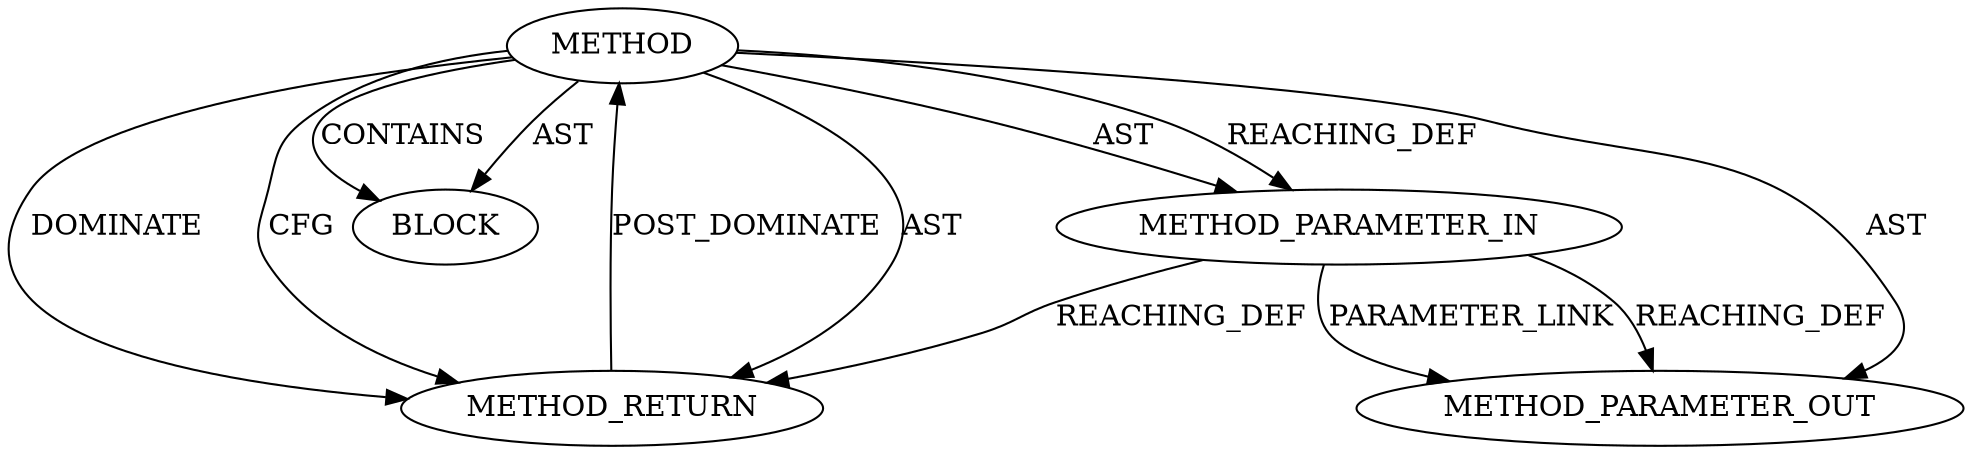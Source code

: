 digraph {
  19258 [label=BLOCK ORDER=1 ARGUMENT_INDEX=1 CODE="<empty>" TYPE_FULL_NAME="ANY"]
  19259 [label=METHOD_RETURN ORDER=2 CODE="RET" TYPE_FULL_NAME="ANY" EVALUATION_STRATEGY="BY_VALUE"]
  21731 [label=METHOD_PARAMETER_OUT ORDER=1 CODE="p1" IS_VARIADIC=false TYPE_FULL_NAME="ANY" EVALUATION_STRATEGY="BY_VALUE" INDEX=1 NAME="p1"]
  19257 [label=METHOD_PARAMETER_IN ORDER=1 CODE="p1" IS_VARIADIC=false TYPE_FULL_NAME="ANY" EVALUATION_STRATEGY="BY_VALUE" INDEX=1 NAME="p1"]
  19256 [label=METHOD AST_PARENT_TYPE="NAMESPACE_BLOCK" AST_PARENT_FULL_NAME="<global>" ORDER=0 CODE="<empty>" FULL_NAME="<operator>.arrayInitializer" IS_EXTERNAL=true FILENAME="<empty>" SIGNATURE="" NAME="<operator>.arrayInitializer"]
  19256 -> 19259 [label=AST ]
  19256 -> 19257 [label=AST ]
  19256 -> 19258 [label=CONTAINS ]
  19256 -> 19258 [label=AST ]
  19256 -> 19259 [label=DOMINATE ]
  19257 -> 21731 [label=PARAMETER_LINK ]
  19256 -> 19257 [label=REACHING_DEF VARIABLE=""]
  19259 -> 19256 [label=POST_DOMINATE ]
  19256 -> 21731 [label=AST ]
  19257 -> 21731 [label=REACHING_DEF VARIABLE="p1"]
  19256 -> 19259 [label=CFG ]
  19257 -> 19259 [label=REACHING_DEF VARIABLE="p1"]
}
